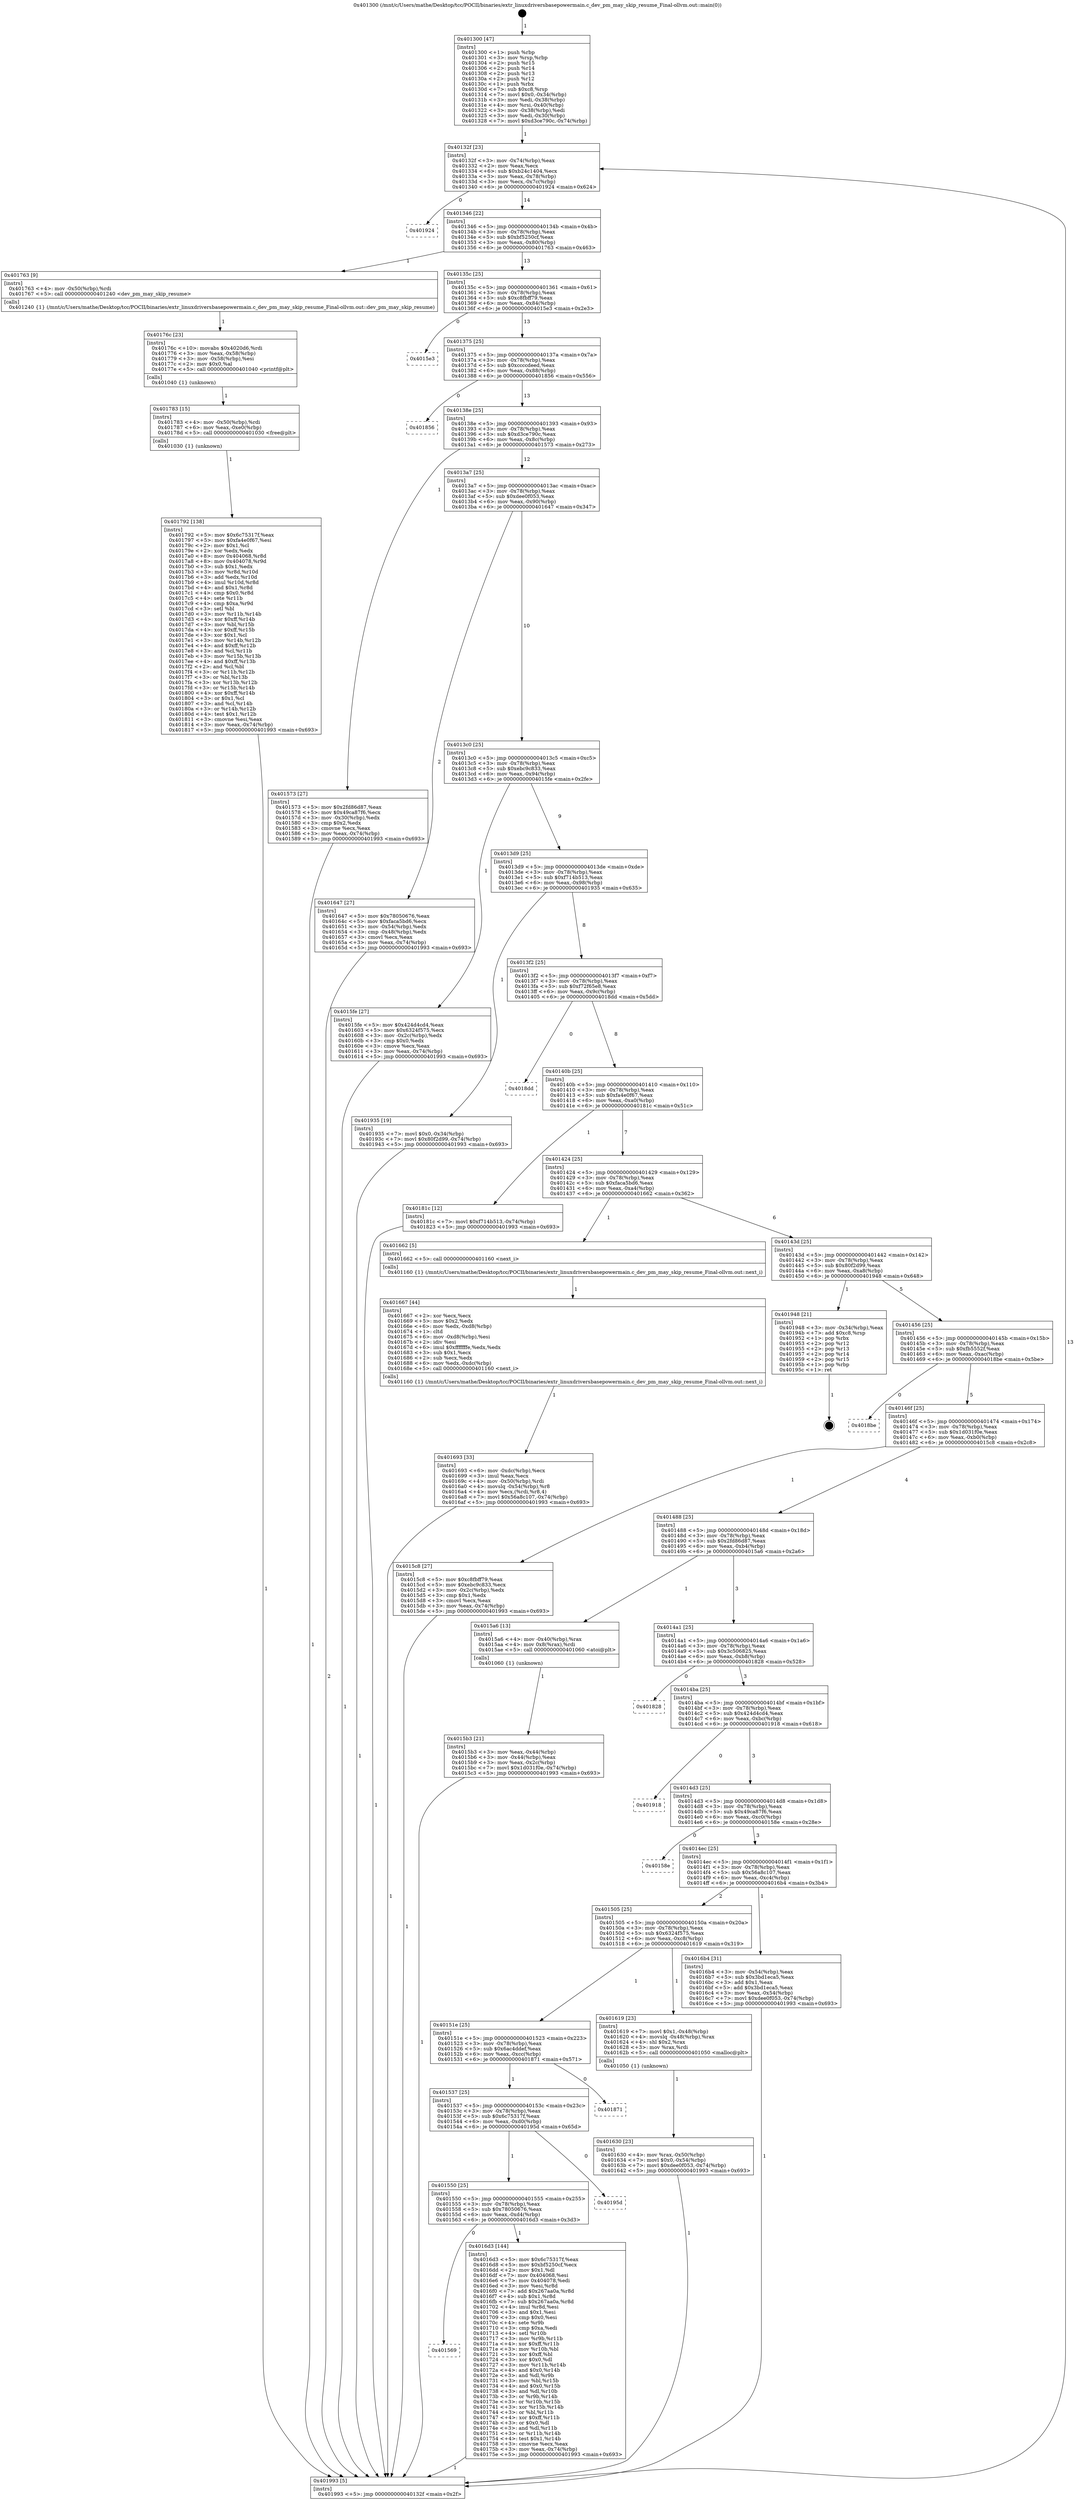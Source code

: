 digraph "0x401300" {
  label = "0x401300 (/mnt/c/Users/mathe/Desktop/tcc/POCII/binaries/extr_linuxdriversbasepowermain.c_dev_pm_may_skip_resume_Final-ollvm.out::main(0))"
  labelloc = "t"
  node[shape=record]

  Entry [label="",width=0.3,height=0.3,shape=circle,fillcolor=black,style=filled]
  "0x40132f" [label="{
     0x40132f [23]\l
     | [instrs]\l
     &nbsp;&nbsp;0x40132f \<+3\>: mov -0x74(%rbp),%eax\l
     &nbsp;&nbsp;0x401332 \<+2\>: mov %eax,%ecx\l
     &nbsp;&nbsp;0x401334 \<+6\>: sub $0xb24c1404,%ecx\l
     &nbsp;&nbsp;0x40133a \<+3\>: mov %eax,-0x78(%rbp)\l
     &nbsp;&nbsp;0x40133d \<+3\>: mov %ecx,-0x7c(%rbp)\l
     &nbsp;&nbsp;0x401340 \<+6\>: je 0000000000401924 \<main+0x624\>\l
  }"]
  "0x401924" [label="{
     0x401924\l
  }", style=dashed]
  "0x401346" [label="{
     0x401346 [22]\l
     | [instrs]\l
     &nbsp;&nbsp;0x401346 \<+5\>: jmp 000000000040134b \<main+0x4b\>\l
     &nbsp;&nbsp;0x40134b \<+3\>: mov -0x78(%rbp),%eax\l
     &nbsp;&nbsp;0x40134e \<+5\>: sub $0xbf5250cf,%eax\l
     &nbsp;&nbsp;0x401353 \<+3\>: mov %eax,-0x80(%rbp)\l
     &nbsp;&nbsp;0x401356 \<+6\>: je 0000000000401763 \<main+0x463\>\l
  }"]
  Exit [label="",width=0.3,height=0.3,shape=circle,fillcolor=black,style=filled,peripheries=2]
  "0x401763" [label="{
     0x401763 [9]\l
     | [instrs]\l
     &nbsp;&nbsp;0x401763 \<+4\>: mov -0x50(%rbp),%rdi\l
     &nbsp;&nbsp;0x401767 \<+5\>: call 0000000000401240 \<dev_pm_may_skip_resume\>\l
     | [calls]\l
     &nbsp;&nbsp;0x401240 \{1\} (/mnt/c/Users/mathe/Desktop/tcc/POCII/binaries/extr_linuxdriversbasepowermain.c_dev_pm_may_skip_resume_Final-ollvm.out::dev_pm_may_skip_resume)\l
  }"]
  "0x40135c" [label="{
     0x40135c [25]\l
     | [instrs]\l
     &nbsp;&nbsp;0x40135c \<+5\>: jmp 0000000000401361 \<main+0x61\>\l
     &nbsp;&nbsp;0x401361 \<+3\>: mov -0x78(%rbp),%eax\l
     &nbsp;&nbsp;0x401364 \<+5\>: sub $0xc8fbff79,%eax\l
     &nbsp;&nbsp;0x401369 \<+6\>: mov %eax,-0x84(%rbp)\l
     &nbsp;&nbsp;0x40136f \<+6\>: je 00000000004015e3 \<main+0x2e3\>\l
  }"]
  "0x401792" [label="{
     0x401792 [138]\l
     | [instrs]\l
     &nbsp;&nbsp;0x401792 \<+5\>: mov $0x6c75317f,%eax\l
     &nbsp;&nbsp;0x401797 \<+5\>: mov $0xfa4e0f67,%esi\l
     &nbsp;&nbsp;0x40179c \<+2\>: mov $0x1,%cl\l
     &nbsp;&nbsp;0x40179e \<+2\>: xor %edx,%edx\l
     &nbsp;&nbsp;0x4017a0 \<+8\>: mov 0x404068,%r8d\l
     &nbsp;&nbsp;0x4017a8 \<+8\>: mov 0x404078,%r9d\l
     &nbsp;&nbsp;0x4017b0 \<+3\>: sub $0x1,%edx\l
     &nbsp;&nbsp;0x4017b3 \<+3\>: mov %r8d,%r10d\l
     &nbsp;&nbsp;0x4017b6 \<+3\>: add %edx,%r10d\l
     &nbsp;&nbsp;0x4017b9 \<+4\>: imul %r10d,%r8d\l
     &nbsp;&nbsp;0x4017bd \<+4\>: and $0x1,%r8d\l
     &nbsp;&nbsp;0x4017c1 \<+4\>: cmp $0x0,%r8d\l
     &nbsp;&nbsp;0x4017c5 \<+4\>: sete %r11b\l
     &nbsp;&nbsp;0x4017c9 \<+4\>: cmp $0xa,%r9d\l
     &nbsp;&nbsp;0x4017cd \<+3\>: setl %bl\l
     &nbsp;&nbsp;0x4017d0 \<+3\>: mov %r11b,%r14b\l
     &nbsp;&nbsp;0x4017d3 \<+4\>: xor $0xff,%r14b\l
     &nbsp;&nbsp;0x4017d7 \<+3\>: mov %bl,%r15b\l
     &nbsp;&nbsp;0x4017da \<+4\>: xor $0xff,%r15b\l
     &nbsp;&nbsp;0x4017de \<+3\>: xor $0x1,%cl\l
     &nbsp;&nbsp;0x4017e1 \<+3\>: mov %r14b,%r12b\l
     &nbsp;&nbsp;0x4017e4 \<+4\>: and $0xff,%r12b\l
     &nbsp;&nbsp;0x4017e8 \<+3\>: and %cl,%r11b\l
     &nbsp;&nbsp;0x4017eb \<+3\>: mov %r15b,%r13b\l
     &nbsp;&nbsp;0x4017ee \<+4\>: and $0xff,%r13b\l
     &nbsp;&nbsp;0x4017f2 \<+2\>: and %cl,%bl\l
     &nbsp;&nbsp;0x4017f4 \<+3\>: or %r11b,%r12b\l
     &nbsp;&nbsp;0x4017f7 \<+3\>: or %bl,%r13b\l
     &nbsp;&nbsp;0x4017fa \<+3\>: xor %r13b,%r12b\l
     &nbsp;&nbsp;0x4017fd \<+3\>: or %r15b,%r14b\l
     &nbsp;&nbsp;0x401800 \<+4\>: xor $0xff,%r14b\l
     &nbsp;&nbsp;0x401804 \<+3\>: or $0x1,%cl\l
     &nbsp;&nbsp;0x401807 \<+3\>: and %cl,%r14b\l
     &nbsp;&nbsp;0x40180a \<+3\>: or %r14b,%r12b\l
     &nbsp;&nbsp;0x40180d \<+4\>: test $0x1,%r12b\l
     &nbsp;&nbsp;0x401811 \<+3\>: cmovne %esi,%eax\l
     &nbsp;&nbsp;0x401814 \<+3\>: mov %eax,-0x74(%rbp)\l
     &nbsp;&nbsp;0x401817 \<+5\>: jmp 0000000000401993 \<main+0x693\>\l
  }"]
  "0x4015e3" [label="{
     0x4015e3\l
  }", style=dashed]
  "0x401375" [label="{
     0x401375 [25]\l
     | [instrs]\l
     &nbsp;&nbsp;0x401375 \<+5\>: jmp 000000000040137a \<main+0x7a\>\l
     &nbsp;&nbsp;0x40137a \<+3\>: mov -0x78(%rbp),%eax\l
     &nbsp;&nbsp;0x40137d \<+5\>: sub $0xccccdeed,%eax\l
     &nbsp;&nbsp;0x401382 \<+6\>: mov %eax,-0x88(%rbp)\l
     &nbsp;&nbsp;0x401388 \<+6\>: je 0000000000401856 \<main+0x556\>\l
  }"]
  "0x401783" [label="{
     0x401783 [15]\l
     | [instrs]\l
     &nbsp;&nbsp;0x401783 \<+4\>: mov -0x50(%rbp),%rdi\l
     &nbsp;&nbsp;0x401787 \<+6\>: mov %eax,-0xe0(%rbp)\l
     &nbsp;&nbsp;0x40178d \<+5\>: call 0000000000401030 \<free@plt\>\l
     | [calls]\l
     &nbsp;&nbsp;0x401030 \{1\} (unknown)\l
  }"]
  "0x401856" [label="{
     0x401856\l
  }", style=dashed]
  "0x40138e" [label="{
     0x40138e [25]\l
     | [instrs]\l
     &nbsp;&nbsp;0x40138e \<+5\>: jmp 0000000000401393 \<main+0x93\>\l
     &nbsp;&nbsp;0x401393 \<+3\>: mov -0x78(%rbp),%eax\l
     &nbsp;&nbsp;0x401396 \<+5\>: sub $0xd3ce790c,%eax\l
     &nbsp;&nbsp;0x40139b \<+6\>: mov %eax,-0x8c(%rbp)\l
     &nbsp;&nbsp;0x4013a1 \<+6\>: je 0000000000401573 \<main+0x273\>\l
  }"]
  "0x40176c" [label="{
     0x40176c [23]\l
     | [instrs]\l
     &nbsp;&nbsp;0x40176c \<+10\>: movabs $0x4020d6,%rdi\l
     &nbsp;&nbsp;0x401776 \<+3\>: mov %eax,-0x58(%rbp)\l
     &nbsp;&nbsp;0x401779 \<+3\>: mov -0x58(%rbp),%esi\l
     &nbsp;&nbsp;0x40177c \<+2\>: mov $0x0,%al\l
     &nbsp;&nbsp;0x40177e \<+5\>: call 0000000000401040 \<printf@plt\>\l
     | [calls]\l
     &nbsp;&nbsp;0x401040 \{1\} (unknown)\l
  }"]
  "0x401573" [label="{
     0x401573 [27]\l
     | [instrs]\l
     &nbsp;&nbsp;0x401573 \<+5\>: mov $0x2fd86d87,%eax\l
     &nbsp;&nbsp;0x401578 \<+5\>: mov $0x49ca87f6,%ecx\l
     &nbsp;&nbsp;0x40157d \<+3\>: mov -0x30(%rbp),%edx\l
     &nbsp;&nbsp;0x401580 \<+3\>: cmp $0x2,%edx\l
     &nbsp;&nbsp;0x401583 \<+3\>: cmovne %ecx,%eax\l
     &nbsp;&nbsp;0x401586 \<+3\>: mov %eax,-0x74(%rbp)\l
     &nbsp;&nbsp;0x401589 \<+5\>: jmp 0000000000401993 \<main+0x693\>\l
  }"]
  "0x4013a7" [label="{
     0x4013a7 [25]\l
     | [instrs]\l
     &nbsp;&nbsp;0x4013a7 \<+5\>: jmp 00000000004013ac \<main+0xac\>\l
     &nbsp;&nbsp;0x4013ac \<+3\>: mov -0x78(%rbp),%eax\l
     &nbsp;&nbsp;0x4013af \<+5\>: sub $0xdee0f053,%eax\l
     &nbsp;&nbsp;0x4013b4 \<+6\>: mov %eax,-0x90(%rbp)\l
     &nbsp;&nbsp;0x4013ba \<+6\>: je 0000000000401647 \<main+0x347\>\l
  }"]
  "0x401993" [label="{
     0x401993 [5]\l
     | [instrs]\l
     &nbsp;&nbsp;0x401993 \<+5\>: jmp 000000000040132f \<main+0x2f\>\l
  }"]
  "0x401300" [label="{
     0x401300 [47]\l
     | [instrs]\l
     &nbsp;&nbsp;0x401300 \<+1\>: push %rbp\l
     &nbsp;&nbsp;0x401301 \<+3\>: mov %rsp,%rbp\l
     &nbsp;&nbsp;0x401304 \<+2\>: push %r15\l
     &nbsp;&nbsp;0x401306 \<+2\>: push %r14\l
     &nbsp;&nbsp;0x401308 \<+2\>: push %r13\l
     &nbsp;&nbsp;0x40130a \<+2\>: push %r12\l
     &nbsp;&nbsp;0x40130c \<+1\>: push %rbx\l
     &nbsp;&nbsp;0x40130d \<+7\>: sub $0xc8,%rsp\l
     &nbsp;&nbsp;0x401314 \<+7\>: movl $0x0,-0x34(%rbp)\l
     &nbsp;&nbsp;0x40131b \<+3\>: mov %edi,-0x38(%rbp)\l
     &nbsp;&nbsp;0x40131e \<+4\>: mov %rsi,-0x40(%rbp)\l
     &nbsp;&nbsp;0x401322 \<+3\>: mov -0x38(%rbp),%edi\l
     &nbsp;&nbsp;0x401325 \<+3\>: mov %edi,-0x30(%rbp)\l
     &nbsp;&nbsp;0x401328 \<+7\>: movl $0xd3ce790c,-0x74(%rbp)\l
  }"]
  "0x401569" [label="{
     0x401569\l
  }", style=dashed]
  "0x401647" [label="{
     0x401647 [27]\l
     | [instrs]\l
     &nbsp;&nbsp;0x401647 \<+5\>: mov $0x78050676,%eax\l
     &nbsp;&nbsp;0x40164c \<+5\>: mov $0xfaca5bd6,%ecx\l
     &nbsp;&nbsp;0x401651 \<+3\>: mov -0x54(%rbp),%edx\l
     &nbsp;&nbsp;0x401654 \<+3\>: cmp -0x48(%rbp),%edx\l
     &nbsp;&nbsp;0x401657 \<+3\>: cmovl %ecx,%eax\l
     &nbsp;&nbsp;0x40165a \<+3\>: mov %eax,-0x74(%rbp)\l
     &nbsp;&nbsp;0x40165d \<+5\>: jmp 0000000000401993 \<main+0x693\>\l
  }"]
  "0x4013c0" [label="{
     0x4013c0 [25]\l
     | [instrs]\l
     &nbsp;&nbsp;0x4013c0 \<+5\>: jmp 00000000004013c5 \<main+0xc5\>\l
     &nbsp;&nbsp;0x4013c5 \<+3\>: mov -0x78(%rbp),%eax\l
     &nbsp;&nbsp;0x4013c8 \<+5\>: sub $0xebc9c833,%eax\l
     &nbsp;&nbsp;0x4013cd \<+6\>: mov %eax,-0x94(%rbp)\l
     &nbsp;&nbsp;0x4013d3 \<+6\>: je 00000000004015fe \<main+0x2fe\>\l
  }"]
  "0x4016d3" [label="{
     0x4016d3 [144]\l
     | [instrs]\l
     &nbsp;&nbsp;0x4016d3 \<+5\>: mov $0x6c75317f,%eax\l
     &nbsp;&nbsp;0x4016d8 \<+5\>: mov $0xbf5250cf,%ecx\l
     &nbsp;&nbsp;0x4016dd \<+2\>: mov $0x1,%dl\l
     &nbsp;&nbsp;0x4016df \<+7\>: mov 0x404068,%esi\l
     &nbsp;&nbsp;0x4016e6 \<+7\>: mov 0x404078,%edi\l
     &nbsp;&nbsp;0x4016ed \<+3\>: mov %esi,%r8d\l
     &nbsp;&nbsp;0x4016f0 \<+7\>: add $0x267aa0a,%r8d\l
     &nbsp;&nbsp;0x4016f7 \<+4\>: sub $0x1,%r8d\l
     &nbsp;&nbsp;0x4016fb \<+7\>: sub $0x267aa0a,%r8d\l
     &nbsp;&nbsp;0x401702 \<+4\>: imul %r8d,%esi\l
     &nbsp;&nbsp;0x401706 \<+3\>: and $0x1,%esi\l
     &nbsp;&nbsp;0x401709 \<+3\>: cmp $0x0,%esi\l
     &nbsp;&nbsp;0x40170c \<+4\>: sete %r9b\l
     &nbsp;&nbsp;0x401710 \<+3\>: cmp $0xa,%edi\l
     &nbsp;&nbsp;0x401713 \<+4\>: setl %r10b\l
     &nbsp;&nbsp;0x401717 \<+3\>: mov %r9b,%r11b\l
     &nbsp;&nbsp;0x40171a \<+4\>: xor $0xff,%r11b\l
     &nbsp;&nbsp;0x40171e \<+3\>: mov %r10b,%bl\l
     &nbsp;&nbsp;0x401721 \<+3\>: xor $0xff,%bl\l
     &nbsp;&nbsp;0x401724 \<+3\>: xor $0x0,%dl\l
     &nbsp;&nbsp;0x401727 \<+3\>: mov %r11b,%r14b\l
     &nbsp;&nbsp;0x40172a \<+4\>: and $0x0,%r14b\l
     &nbsp;&nbsp;0x40172e \<+3\>: and %dl,%r9b\l
     &nbsp;&nbsp;0x401731 \<+3\>: mov %bl,%r15b\l
     &nbsp;&nbsp;0x401734 \<+4\>: and $0x0,%r15b\l
     &nbsp;&nbsp;0x401738 \<+3\>: and %dl,%r10b\l
     &nbsp;&nbsp;0x40173b \<+3\>: or %r9b,%r14b\l
     &nbsp;&nbsp;0x40173e \<+3\>: or %r10b,%r15b\l
     &nbsp;&nbsp;0x401741 \<+3\>: xor %r15b,%r14b\l
     &nbsp;&nbsp;0x401744 \<+3\>: or %bl,%r11b\l
     &nbsp;&nbsp;0x401747 \<+4\>: xor $0xff,%r11b\l
     &nbsp;&nbsp;0x40174b \<+3\>: or $0x0,%dl\l
     &nbsp;&nbsp;0x40174e \<+3\>: and %dl,%r11b\l
     &nbsp;&nbsp;0x401751 \<+3\>: or %r11b,%r14b\l
     &nbsp;&nbsp;0x401754 \<+4\>: test $0x1,%r14b\l
     &nbsp;&nbsp;0x401758 \<+3\>: cmovne %ecx,%eax\l
     &nbsp;&nbsp;0x40175b \<+3\>: mov %eax,-0x74(%rbp)\l
     &nbsp;&nbsp;0x40175e \<+5\>: jmp 0000000000401993 \<main+0x693\>\l
  }"]
  "0x4015fe" [label="{
     0x4015fe [27]\l
     | [instrs]\l
     &nbsp;&nbsp;0x4015fe \<+5\>: mov $0x424d4cd4,%eax\l
     &nbsp;&nbsp;0x401603 \<+5\>: mov $0x6324f575,%ecx\l
     &nbsp;&nbsp;0x401608 \<+3\>: mov -0x2c(%rbp),%edx\l
     &nbsp;&nbsp;0x40160b \<+3\>: cmp $0x0,%edx\l
     &nbsp;&nbsp;0x40160e \<+3\>: cmove %ecx,%eax\l
     &nbsp;&nbsp;0x401611 \<+3\>: mov %eax,-0x74(%rbp)\l
     &nbsp;&nbsp;0x401614 \<+5\>: jmp 0000000000401993 \<main+0x693\>\l
  }"]
  "0x4013d9" [label="{
     0x4013d9 [25]\l
     | [instrs]\l
     &nbsp;&nbsp;0x4013d9 \<+5\>: jmp 00000000004013de \<main+0xde\>\l
     &nbsp;&nbsp;0x4013de \<+3\>: mov -0x78(%rbp),%eax\l
     &nbsp;&nbsp;0x4013e1 \<+5\>: sub $0xf714b513,%eax\l
     &nbsp;&nbsp;0x4013e6 \<+6\>: mov %eax,-0x98(%rbp)\l
     &nbsp;&nbsp;0x4013ec \<+6\>: je 0000000000401935 \<main+0x635\>\l
  }"]
  "0x401550" [label="{
     0x401550 [25]\l
     | [instrs]\l
     &nbsp;&nbsp;0x401550 \<+5\>: jmp 0000000000401555 \<main+0x255\>\l
     &nbsp;&nbsp;0x401555 \<+3\>: mov -0x78(%rbp),%eax\l
     &nbsp;&nbsp;0x401558 \<+5\>: sub $0x78050676,%eax\l
     &nbsp;&nbsp;0x40155d \<+6\>: mov %eax,-0xd4(%rbp)\l
     &nbsp;&nbsp;0x401563 \<+6\>: je 00000000004016d3 \<main+0x3d3\>\l
  }"]
  "0x401935" [label="{
     0x401935 [19]\l
     | [instrs]\l
     &nbsp;&nbsp;0x401935 \<+7\>: movl $0x0,-0x34(%rbp)\l
     &nbsp;&nbsp;0x40193c \<+7\>: movl $0x80f2d99,-0x74(%rbp)\l
     &nbsp;&nbsp;0x401943 \<+5\>: jmp 0000000000401993 \<main+0x693\>\l
  }"]
  "0x4013f2" [label="{
     0x4013f2 [25]\l
     | [instrs]\l
     &nbsp;&nbsp;0x4013f2 \<+5\>: jmp 00000000004013f7 \<main+0xf7\>\l
     &nbsp;&nbsp;0x4013f7 \<+3\>: mov -0x78(%rbp),%eax\l
     &nbsp;&nbsp;0x4013fa \<+5\>: sub $0xf72f65e8,%eax\l
     &nbsp;&nbsp;0x4013ff \<+6\>: mov %eax,-0x9c(%rbp)\l
     &nbsp;&nbsp;0x401405 \<+6\>: je 00000000004018dd \<main+0x5dd\>\l
  }"]
  "0x40195d" [label="{
     0x40195d\l
  }", style=dashed]
  "0x4018dd" [label="{
     0x4018dd\l
  }", style=dashed]
  "0x40140b" [label="{
     0x40140b [25]\l
     | [instrs]\l
     &nbsp;&nbsp;0x40140b \<+5\>: jmp 0000000000401410 \<main+0x110\>\l
     &nbsp;&nbsp;0x401410 \<+3\>: mov -0x78(%rbp),%eax\l
     &nbsp;&nbsp;0x401413 \<+5\>: sub $0xfa4e0f67,%eax\l
     &nbsp;&nbsp;0x401418 \<+6\>: mov %eax,-0xa0(%rbp)\l
     &nbsp;&nbsp;0x40141e \<+6\>: je 000000000040181c \<main+0x51c\>\l
  }"]
  "0x401537" [label="{
     0x401537 [25]\l
     | [instrs]\l
     &nbsp;&nbsp;0x401537 \<+5\>: jmp 000000000040153c \<main+0x23c\>\l
     &nbsp;&nbsp;0x40153c \<+3\>: mov -0x78(%rbp),%eax\l
     &nbsp;&nbsp;0x40153f \<+5\>: sub $0x6c75317f,%eax\l
     &nbsp;&nbsp;0x401544 \<+6\>: mov %eax,-0xd0(%rbp)\l
     &nbsp;&nbsp;0x40154a \<+6\>: je 000000000040195d \<main+0x65d\>\l
  }"]
  "0x40181c" [label="{
     0x40181c [12]\l
     | [instrs]\l
     &nbsp;&nbsp;0x40181c \<+7\>: movl $0xf714b513,-0x74(%rbp)\l
     &nbsp;&nbsp;0x401823 \<+5\>: jmp 0000000000401993 \<main+0x693\>\l
  }"]
  "0x401424" [label="{
     0x401424 [25]\l
     | [instrs]\l
     &nbsp;&nbsp;0x401424 \<+5\>: jmp 0000000000401429 \<main+0x129\>\l
     &nbsp;&nbsp;0x401429 \<+3\>: mov -0x78(%rbp),%eax\l
     &nbsp;&nbsp;0x40142c \<+5\>: sub $0xfaca5bd6,%eax\l
     &nbsp;&nbsp;0x401431 \<+6\>: mov %eax,-0xa4(%rbp)\l
     &nbsp;&nbsp;0x401437 \<+6\>: je 0000000000401662 \<main+0x362\>\l
  }"]
  "0x401871" [label="{
     0x401871\l
  }", style=dashed]
  "0x401662" [label="{
     0x401662 [5]\l
     | [instrs]\l
     &nbsp;&nbsp;0x401662 \<+5\>: call 0000000000401160 \<next_i\>\l
     | [calls]\l
     &nbsp;&nbsp;0x401160 \{1\} (/mnt/c/Users/mathe/Desktop/tcc/POCII/binaries/extr_linuxdriversbasepowermain.c_dev_pm_may_skip_resume_Final-ollvm.out::next_i)\l
  }"]
  "0x40143d" [label="{
     0x40143d [25]\l
     | [instrs]\l
     &nbsp;&nbsp;0x40143d \<+5\>: jmp 0000000000401442 \<main+0x142\>\l
     &nbsp;&nbsp;0x401442 \<+3\>: mov -0x78(%rbp),%eax\l
     &nbsp;&nbsp;0x401445 \<+5\>: sub $0x80f2d99,%eax\l
     &nbsp;&nbsp;0x40144a \<+6\>: mov %eax,-0xa8(%rbp)\l
     &nbsp;&nbsp;0x401450 \<+6\>: je 0000000000401948 \<main+0x648\>\l
  }"]
  "0x401693" [label="{
     0x401693 [33]\l
     | [instrs]\l
     &nbsp;&nbsp;0x401693 \<+6\>: mov -0xdc(%rbp),%ecx\l
     &nbsp;&nbsp;0x401699 \<+3\>: imul %eax,%ecx\l
     &nbsp;&nbsp;0x40169c \<+4\>: mov -0x50(%rbp),%rdi\l
     &nbsp;&nbsp;0x4016a0 \<+4\>: movslq -0x54(%rbp),%r8\l
     &nbsp;&nbsp;0x4016a4 \<+4\>: mov %ecx,(%rdi,%r8,4)\l
     &nbsp;&nbsp;0x4016a8 \<+7\>: movl $0x56a8c107,-0x74(%rbp)\l
     &nbsp;&nbsp;0x4016af \<+5\>: jmp 0000000000401993 \<main+0x693\>\l
  }"]
  "0x401948" [label="{
     0x401948 [21]\l
     | [instrs]\l
     &nbsp;&nbsp;0x401948 \<+3\>: mov -0x34(%rbp),%eax\l
     &nbsp;&nbsp;0x40194b \<+7\>: add $0xc8,%rsp\l
     &nbsp;&nbsp;0x401952 \<+1\>: pop %rbx\l
     &nbsp;&nbsp;0x401953 \<+2\>: pop %r12\l
     &nbsp;&nbsp;0x401955 \<+2\>: pop %r13\l
     &nbsp;&nbsp;0x401957 \<+2\>: pop %r14\l
     &nbsp;&nbsp;0x401959 \<+2\>: pop %r15\l
     &nbsp;&nbsp;0x40195b \<+1\>: pop %rbp\l
     &nbsp;&nbsp;0x40195c \<+1\>: ret\l
  }"]
  "0x401456" [label="{
     0x401456 [25]\l
     | [instrs]\l
     &nbsp;&nbsp;0x401456 \<+5\>: jmp 000000000040145b \<main+0x15b\>\l
     &nbsp;&nbsp;0x40145b \<+3\>: mov -0x78(%rbp),%eax\l
     &nbsp;&nbsp;0x40145e \<+5\>: sub $0xfb5552f,%eax\l
     &nbsp;&nbsp;0x401463 \<+6\>: mov %eax,-0xac(%rbp)\l
     &nbsp;&nbsp;0x401469 \<+6\>: je 00000000004018be \<main+0x5be\>\l
  }"]
  "0x401667" [label="{
     0x401667 [44]\l
     | [instrs]\l
     &nbsp;&nbsp;0x401667 \<+2\>: xor %ecx,%ecx\l
     &nbsp;&nbsp;0x401669 \<+5\>: mov $0x2,%edx\l
     &nbsp;&nbsp;0x40166e \<+6\>: mov %edx,-0xd8(%rbp)\l
     &nbsp;&nbsp;0x401674 \<+1\>: cltd\l
     &nbsp;&nbsp;0x401675 \<+6\>: mov -0xd8(%rbp),%esi\l
     &nbsp;&nbsp;0x40167b \<+2\>: idiv %esi\l
     &nbsp;&nbsp;0x40167d \<+6\>: imul $0xfffffffe,%edx,%edx\l
     &nbsp;&nbsp;0x401683 \<+3\>: sub $0x1,%ecx\l
     &nbsp;&nbsp;0x401686 \<+2\>: sub %ecx,%edx\l
     &nbsp;&nbsp;0x401688 \<+6\>: mov %edx,-0xdc(%rbp)\l
     &nbsp;&nbsp;0x40168e \<+5\>: call 0000000000401160 \<next_i\>\l
     | [calls]\l
     &nbsp;&nbsp;0x401160 \{1\} (/mnt/c/Users/mathe/Desktop/tcc/POCII/binaries/extr_linuxdriversbasepowermain.c_dev_pm_may_skip_resume_Final-ollvm.out::next_i)\l
  }"]
  "0x4018be" [label="{
     0x4018be\l
  }", style=dashed]
  "0x40146f" [label="{
     0x40146f [25]\l
     | [instrs]\l
     &nbsp;&nbsp;0x40146f \<+5\>: jmp 0000000000401474 \<main+0x174\>\l
     &nbsp;&nbsp;0x401474 \<+3\>: mov -0x78(%rbp),%eax\l
     &nbsp;&nbsp;0x401477 \<+5\>: sub $0x1d031f0e,%eax\l
     &nbsp;&nbsp;0x40147c \<+6\>: mov %eax,-0xb0(%rbp)\l
     &nbsp;&nbsp;0x401482 \<+6\>: je 00000000004015c8 \<main+0x2c8\>\l
  }"]
  "0x401630" [label="{
     0x401630 [23]\l
     | [instrs]\l
     &nbsp;&nbsp;0x401630 \<+4\>: mov %rax,-0x50(%rbp)\l
     &nbsp;&nbsp;0x401634 \<+7\>: movl $0x0,-0x54(%rbp)\l
     &nbsp;&nbsp;0x40163b \<+7\>: movl $0xdee0f053,-0x74(%rbp)\l
     &nbsp;&nbsp;0x401642 \<+5\>: jmp 0000000000401993 \<main+0x693\>\l
  }"]
  "0x4015c8" [label="{
     0x4015c8 [27]\l
     | [instrs]\l
     &nbsp;&nbsp;0x4015c8 \<+5\>: mov $0xc8fbff79,%eax\l
     &nbsp;&nbsp;0x4015cd \<+5\>: mov $0xebc9c833,%ecx\l
     &nbsp;&nbsp;0x4015d2 \<+3\>: mov -0x2c(%rbp),%edx\l
     &nbsp;&nbsp;0x4015d5 \<+3\>: cmp $0x1,%edx\l
     &nbsp;&nbsp;0x4015d8 \<+3\>: cmovl %ecx,%eax\l
     &nbsp;&nbsp;0x4015db \<+3\>: mov %eax,-0x74(%rbp)\l
     &nbsp;&nbsp;0x4015de \<+5\>: jmp 0000000000401993 \<main+0x693\>\l
  }"]
  "0x401488" [label="{
     0x401488 [25]\l
     | [instrs]\l
     &nbsp;&nbsp;0x401488 \<+5\>: jmp 000000000040148d \<main+0x18d\>\l
     &nbsp;&nbsp;0x40148d \<+3\>: mov -0x78(%rbp),%eax\l
     &nbsp;&nbsp;0x401490 \<+5\>: sub $0x2fd86d87,%eax\l
     &nbsp;&nbsp;0x401495 \<+6\>: mov %eax,-0xb4(%rbp)\l
     &nbsp;&nbsp;0x40149b \<+6\>: je 00000000004015a6 \<main+0x2a6\>\l
  }"]
  "0x40151e" [label="{
     0x40151e [25]\l
     | [instrs]\l
     &nbsp;&nbsp;0x40151e \<+5\>: jmp 0000000000401523 \<main+0x223\>\l
     &nbsp;&nbsp;0x401523 \<+3\>: mov -0x78(%rbp),%eax\l
     &nbsp;&nbsp;0x401526 \<+5\>: sub $0x6ac4ddef,%eax\l
     &nbsp;&nbsp;0x40152b \<+6\>: mov %eax,-0xcc(%rbp)\l
     &nbsp;&nbsp;0x401531 \<+6\>: je 0000000000401871 \<main+0x571\>\l
  }"]
  "0x4015a6" [label="{
     0x4015a6 [13]\l
     | [instrs]\l
     &nbsp;&nbsp;0x4015a6 \<+4\>: mov -0x40(%rbp),%rax\l
     &nbsp;&nbsp;0x4015aa \<+4\>: mov 0x8(%rax),%rdi\l
     &nbsp;&nbsp;0x4015ae \<+5\>: call 0000000000401060 \<atoi@plt\>\l
     | [calls]\l
     &nbsp;&nbsp;0x401060 \{1\} (unknown)\l
  }"]
  "0x4014a1" [label="{
     0x4014a1 [25]\l
     | [instrs]\l
     &nbsp;&nbsp;0x4014a1 \<+5\>: jmp 00000000004014a6 \<main+0x1a6\>\l
     &nbsp;&nbsp;0x4014a6 \<+3\>: mov -0x78(%rbp),%eax\l
     &nbsp;&nbsp;0x4014a9 \<+5\>: sub $0x3c506825,%eax\l
     &nbsp;&nbsp;0x4014ae \<+6\>: mov %eax,-0xb8(%rbp)\l
     &nbsp;&nbsp;0x4014b4 \<+6\>: je 0000000000401828 \<main+0x528\>\l
  }"]
  "0x4015b3" [label="{
     0x4015b3 [21]\l
     | [instrs]\l
     &nbsp;&nbsp;0x4015b3 \<+3\>: mov %eax,-0x44(%rbp)\l
     &nbsp;&nbsp;0x4015b6 \<+3\>: mov -0x44(%rbp),%eax\l
     &nbsp;&nbsp;0x4015b9 \<+3\>: mov %eax,-0x2c(%rbp)\l
     &nbsp;&nbsp;0x4015bc \<+7\>: movl $0x1d031f0e,-0x74(%rbp)\l
     &nbsp;&nbsp;0x4015c3 \<+5\>: jmp 0000000000401993 \<main+0x693\>\l
  }"]
  "0x401619" [label="{
     0x401619 [23]\l
     | [instrs]\l
     &nbsp;&nbsp;0x401619 \<+7\>: movl $0x1,-0x48(%rbp)\l
     &nbsp;&nbsp;0x401620 \<+4\>: movslq -0x48(%rbp),%rax\l
     &nbsp;&nbsp;0x401624 \<+4\>: shl $0x2,%rax\l
     &nbsp;&nbsp;0x401628 \<+3\>: mov %rax,%rdi\l
     &nbsp;&nbsp;0x40162b \<+5\>: call 0000000000401050 \<malloc@plt\>\l
     | [calls]\l
     &nbsp;&nbsp;0x401050 \{1\} (unknown)\l
  }"]
  "0x401828" [label="{
     0x401828\l
  }", style=dashed]
  "0x4014ba" [label="{
     0x4014ba [25]\l
     | [instrs]\l
     &nbsp;&nbsp;0x4014ba \<+5\>: jmp 00000000004014bf \<main+0x1bf\>\l
     &nbsp;&nbsp;0x4014bf \<+3\>: mov -0x78(%rbp),%eax\l
     &nbsp;&nbsp;0x4014c2 \<+5\>: sub $0x424d4cd4,%eax\l
     &nbsp;&nbsp;0x4014c7 \<+6\>: mov %eax,-0xbc(%rbp)\l
     &nbsp;&nbsp;0x4014cd \<+6\>: je 0000000000401918 \<main+0x618\>\l
  }"]
  "0x401505" [label="{
     0x401505 [25]\l
     | [instrs]\l
     &nbsp;&nbsp;0x401505 \<+5\>: jmp 000000000040150a \<main+0x20a\>\l
     &nbsp;&nbsp;0x40150a \<+3\>: mov -0x78(%rbp),%eax\l
     &nbsp;&nbsp;0x40150d \<+5\>: sub $0x6324f575,%eax\l
     &nbsp;&nbsp;0x401512 \<+6\>: mov %eax,-0xc8(%rbp)\l
     &nbsp;&nbsp;0x401518 \<+6\>: je 0000000000401619 \<main+0x319\>\l
  }"]
  "0x401918" [label="{
     0x401918\l
  }", style=dashed]
  "0x4014d3" [label="{
     0x4014d3 [25]\l
     | [instrs]\l
     &nbsp;&nbsp;0x4014d3 \<+5\>: jmp 00000000004014d8 \<main+0x1d8\>\l
     &nbsp;&nbsp;0x4014d8 \<+3\>: mov -0x78(%rbp),%eax\l
     &nbsp;&nbsp;0x4014db \<+5\>: sub $0x49ca87f6,%eax\l
     &nbsp;&nbsp;0x4014e0 \<+6\>: mov %eax,-0xc0(%rbp)\l
     &nbsp;&nbsp;0x4014e6 \<+6\>: je 000000000040158e \<main+0x28e\>\l
  }"]
  "0x4016b4" [label="{
     0x4016b4 [31]\l
     | [instrs]\l
     &nbsp;&nbsp;0x4016b4 \<+3\>: mov -0x54(%rbp),%eax\l
     &nbsp;&nbsp;0x4016b7 \<+5\>: sub $0x3bd1eca5,%eax\l
     &nbsp;&nbsp;0x4016bc \<+3\>: add $0x1,%eax\l
     &nbsp;&nbsp;0x4016bf \<+5\>: add $0x3bd1eca5,%eax\l
     &nbsp;&nbsp;0x4016c4 \<+3\>: mov %eax,-0x54(%rbp)\l
     &nbsp;&nbsp;0x4016c7 \<+7\>: movl $0xdee0f053,-0x74(%rbp)\l
     &nbsp;&nbsp;0x4016ce \<+5\>: jmp 0000000000401993 \<main+0x693\>\l
  }"]
  "0x40158e" [label="{
     0x40158e\l
  }", style=dashed]
  "0x4014ec" [label="{
     0x4014ec [25]\l
     | [instrs]\l
     &nbsp;&nbsp;0x4014ec \<+5\>: jmp 00000000004014f1 \<main+0x1f1\>\l
     &nbsp;&nbsp;0x4014f1 \<+3\>: mov -0x78(%rbp),%eax\l
     &nbsp;&nbsp;0x4014f4 \<+5\>: sub $0x56a8c107,%eax\l
     &nbsp;&nbsp;0x4014f9 \<+6\>: mov %eax,-0xc4(%rbp)\l
     &nbsp;&nbsp;0x4014ff \<+6\>: je 00000000004016b4 \<main+0x3b4\>\l
  }"]
  Entry -> "0x401300" [label=" 1"]
  "0x40132f" -> "0x401924" [label=" 0"]
  "0x40132f" -> "0x401346" [label=" 14"]
  "0x401948" -> Exit [label=" 1"]
  "0x401346" -> "0x401763" [label=" 1"]
  "0x401346" -> "0x40135c" [label=" 13"]
  "0x401935" -> "0x401993" [label=" 1"]
  "0x40135c" -> "0x4015e3" [label=" 0"]
  "0x40135c" -> "0x401375" [label=" 13"]
  "0x40181c" -> "0x401993" [label=" 1"]
  "0x401375" -> "0x401856" [label=" 0"]
  "0x401375" -> "0x40138e" [label=" 13"]
  "0x401792" -> "0x401993" [label=" 1"]
  "0x40138e" -> "0x401573" [label=" 1"]
  "0x40138e" -> "0x4013a7" [label=" 12"]
  "0x401573" -> "0x401993" [label=" 1"]
  "0x401300" -> "0x40132f" [label=" 1"]
  "0x401993" -> "0x40132f" [label=" 13"]
  "0x401783" -> "0x401792" [label=" 1"]
  "0x4013a7" -> "0x401647" [label=" 2"]
  "0x4013a7" -> "0x4013c0" [label=" 10"]
  "0x40176c" -> "0x401783" [label=" 1"]
  "0x4013c0" -> "0x4015fe" [label=" 1"]
  "0x4013c0" -> "0x4013d9" [label=" 9"]
  "0x401763" -> "0x40176c" [label=" 1"]
  "0x4013d9" -> "0x401935" [label=" 1"]
  "0x4013d9" -> "0x4013f2" [label=" 8"]
  "0x401550" -> "0x401569" [label=" 0"]
  "0x4013f2" -> "0x4018dd" [label=" 0"]
  "0x4013f2" -> "0x40140b" [label=" 8"]
  "0x401550" -> "0x4016d3" [label=" 1"]
  "0x40140b" -> "0x40181c" [label=" 1"]
  "0x40140b" -> "0x401424" [label=" 7"]
  "0x401537" -> "0x401550" [label=" 1"]
  "0x401424" -> "0x401662" [label=" 1"]
  "0x401424" -> "0x40143d" [label=" 6"]
  "0x401537" -> "0x40195d" [label=" 0"]
  "0x40143d" -> "0x401948" [label=" 1"]
  "0x40143d" -> "0x401456" [label=" 5"]
  "0x40151e" -> "0x401537" [label=" 1"]
  "0x401456" -> "0x4018be" [label=" 0"]
  "0x401456" -> "0x40146f" [label=" 5"]
  "0x40151e" -> "0x401871" [label=" 0"]
  "0x40146f" -> "0x4015c8" [label=" 1"]
  "0x40146f" -> "0x401488" [label=" 4"]
  "0x4016d3" -> "0x401993" [label=" 1"]
  "0x401488" -> "0x4015a6" [label=" 1"]
  "0x401488" -> "0x4014a1" [label=" 3"]
  "0x4015a6" -> "0x4015b3" [label=" 1"]
  "0x4015b3" -> "0x401993" [label=" 1"]
  "0x4015c8" -> "0x401993" [label=" 1"]
  "0x4015fe" -> "0x401993" [label=" 1"]
  "0x4016b4" -> "0x401993" [label=" 1"]
  "0x4014a1" -> "0x401828" [label=" 0"]
  "0x4014a1" -> "0x4014ba" [label=" 3"]
  "0x401693" -> "0x401993" [label=" 1"]
  "0x4014ba" -> "0x401918" [label=" 0"]
  "0x4014ba" -> "0x4014d3" [label=" 3"]
  "0x401662" -> "0x401667" [label=" 1"]
  "0x4014d3" -> "0x40158e" [label=" 0"]
  "0x4014d3" -> "0x4014ec" [label=" 3"]
  "0x401647" -> "0x401993" [label=" 2"]
  "0x4014ec" -> "0x4016b4" [label=" 1"]
  "0x4014ec" -> "0x401505" [label=" 2"]
  "0x401667" -> "0x401693" [label=" 1"]
  "0x401505" -> "0x401619" [label=" 1"]
  "0x401505" -> "0x40151e" [label=" 1"]
  "0x401619" -> "0x401630" [label=" 1"]
  "0x401630" -> "0x401993" [label=" 1"]
}
